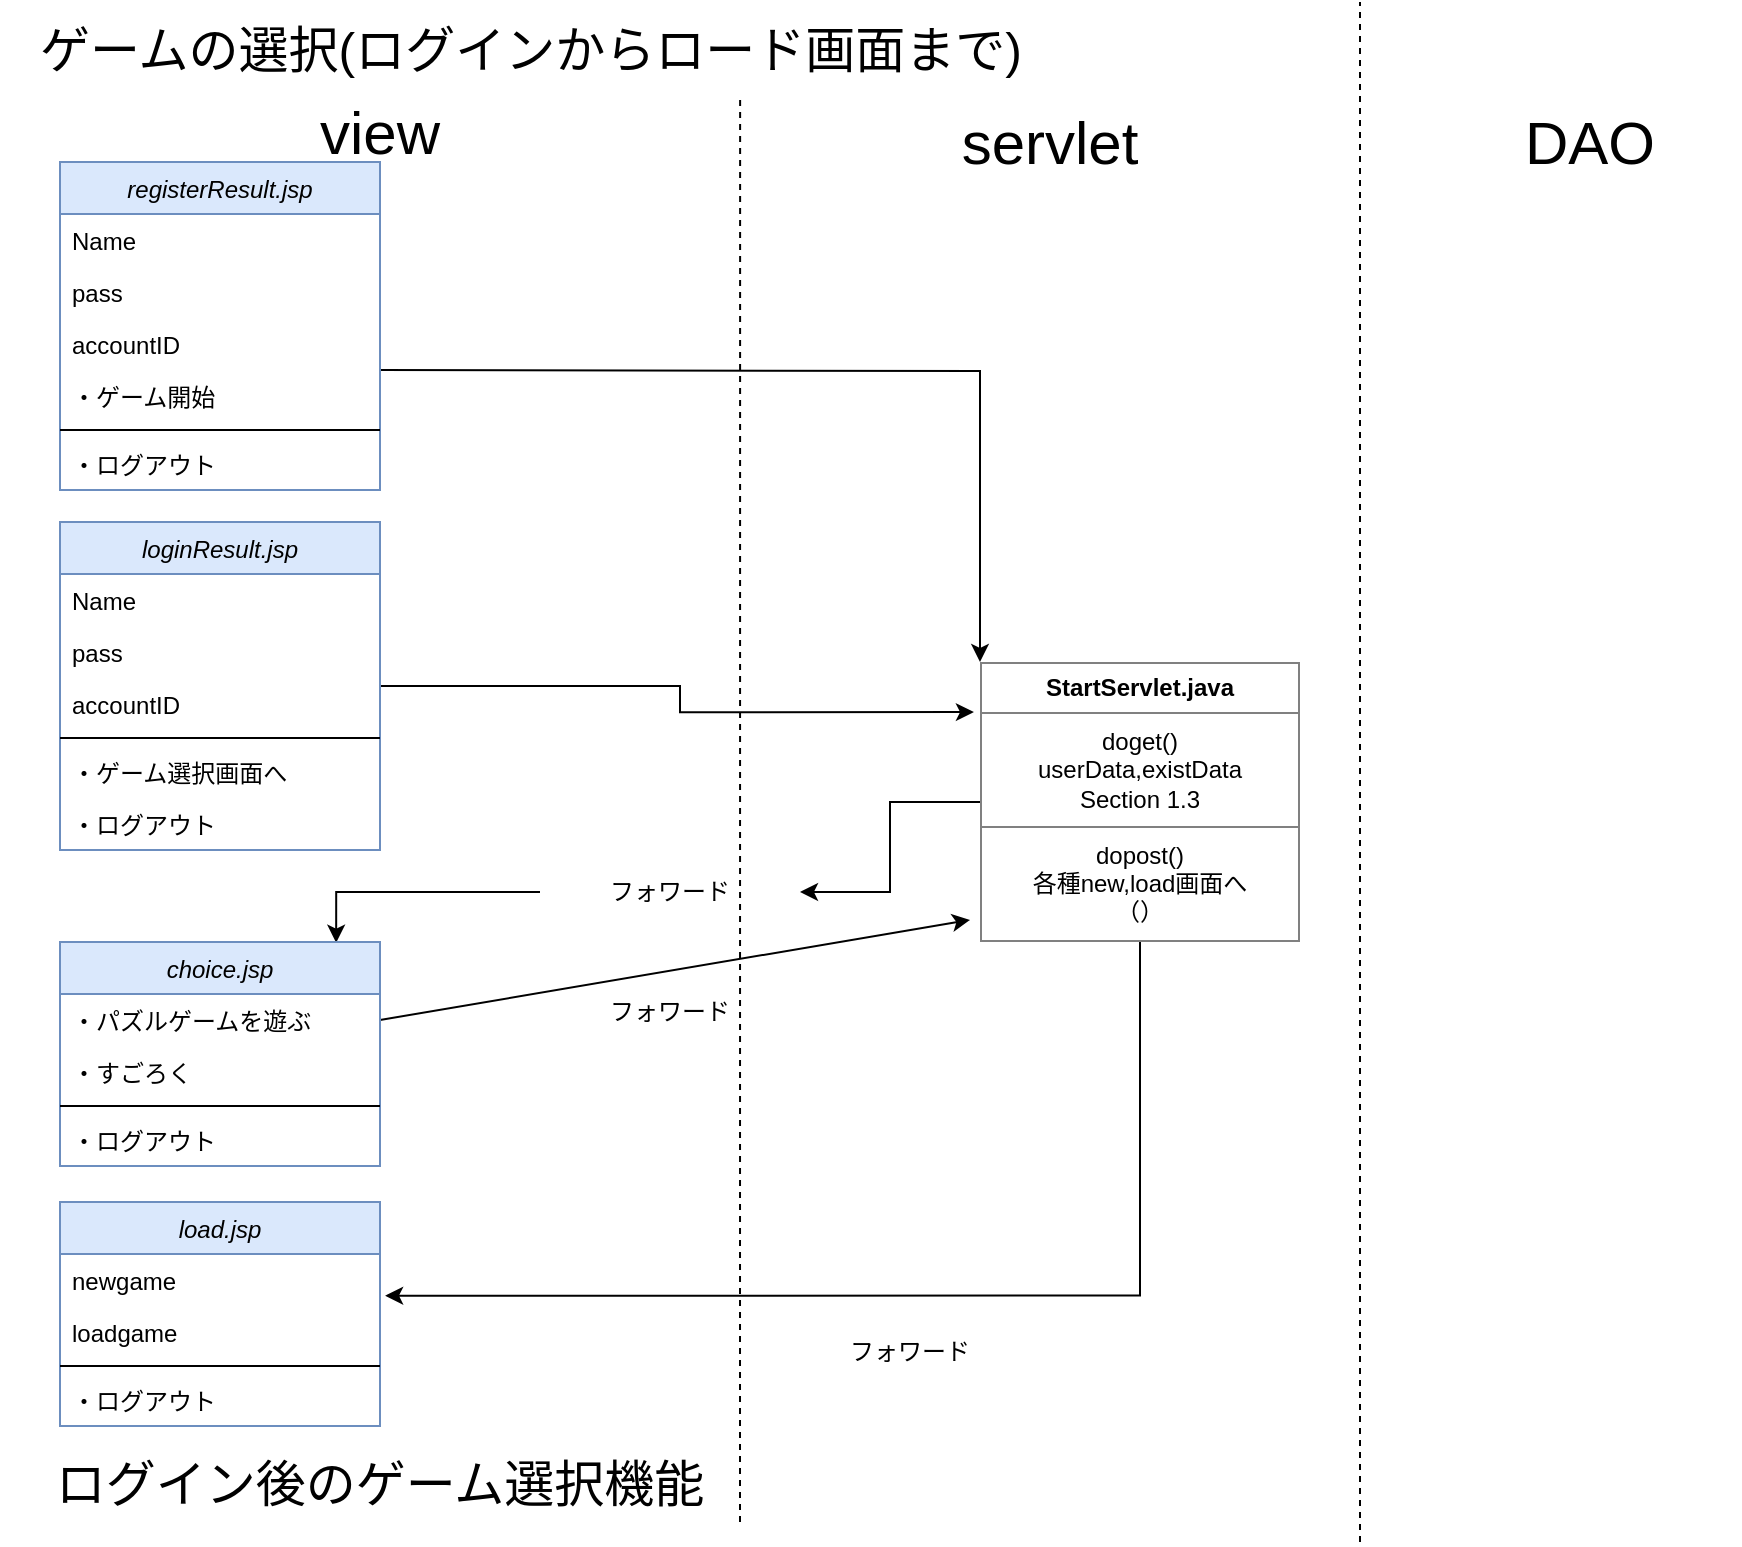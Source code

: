 <mxfile version="13.1.14" type="device"><diagram id="C5RBs43oDa-KdzZeNtuy" name="Page-1"><mxGraphModel dx="868" dy="433" grid="1" gridSize="10" guides="0" tooltips="1" connect="1" arrows="1" fold="1" page="1" pageScale="1" pageWidth="1169" pageHeight="827" math="0" shadow="0"><root><mxCell id="WIyWlLk6GJQsqaUBKTNV-0"/><mxCell id="WIyWlLk6GJQsqaUBKTNV-1" parent="WIyWlLk6GJQsqaUBKTNV-0"/><mxCell id="K_6y-rLTkG4mdFtcxNv3-5" value="" style="endArrow=none;dashed=1;html=1;entryX=0.706;entryY=1.075;entryDx=0;entryDy=0;entryPerimeter=0;" parent="WIyWlLk6GJQsqaUBKTNV-1" edge="1" target="ga_BFZHGVVItrA5AGfJ5-0"><mxGeometry width="50" height="50" relative="1" as="geometry"><mxPoint x="400" y="800" as="sourcePoint"/><mxPoint x="400" y="20" as="targetPoint"/></mxGeometry></mxCell><mxCell id="K_6y-rLTkG4mdFtcxNv3-31" value="&lt;font style=&quot;font-size: 30px&quot;&gt;view&lt;/font&gt;" style="text;html=1;strokeColor=none;fillColor=none;align=center;verticalAlign=middle;whiteSpace=wrap;rounded=0;" parent="WIyWlLk6GJQsqaUBKTNV-1" vertex="1"><mxGeometry x="140" y="70" width="160" height="70" as="geometry"/></mxCell><mxCell id="92dlDrU6MKoZsF2RCK_R-5" style="edgeStyle=orthogonalEdgeStyle;rounded=0;orthogonalLoop=1;jettySize=auto;html=1;entryX=0.863;entryY=0.003;entryDx=0;entryDy=0;entryPerimeter=0;" parent="WIyWlLk6GJQsqaUBKTNV-1" source="3LCLtkNB8gwrGJbwyr3Z-66" target="3LCLtkNB8gwrGJbwyr3Z-50" edge="1"><mxGeometry relative="1" as="geometry"/></mxCell><mxCell id="3LCLtkNB8gwrGJbwyr3Z-66" value="フォワード" style="text;html=1;strokeColor=none;fillColor=none;align=center;verticalAlign=middle;whiteSpace=wrap;rounded=0;" parent="WIyWlLk6GJQsqaUBKTNV-1" vertex="1"><mxGeometry x="300" y="470" width="130" height="30" as="geometry"/></mxCell><mxCell id="3LCLtkNB8gwrGJbwyr3Z-90" style="edgeStyle=orthogonalEdgeStyle;rounded=0;orthogonalLoop=1;jettySize=auto;html=1;exitX=1;exitY=0.25;exitDx=0;exitDy=0;entryX=0;entryY=0;entryDx=0;entryDy=0;" parent="WIyWlLk6GJQsqaUBKTNV-1" target="3LCLtkNB8gwrGJbwyr3Z-92" edge="1"><mxGeometry relative="1" as="geometry"><mxPoint x="220" y="224" as="sourcePoint"/></mxGeometry></mxCell><mxCell id="3LCLtkNB8gwrGJbwyr3Z-91" value="&lt;font style=&quot;font-size: 30px&quot;&gt;servlet&lt;/font&gt;" style="text;html=1;strokeColor=none;fillColor=none;align=center;verticalAlign=middle;whiteSpace=wrap;rounded=0;" parent="WIyWlLk6GJQsqaUBKTNV-1" vertex="1"><mxGeometry x="480" y="70" width="150" height="80" as="geometry"/></mxCell><mxCell id="92dlDrU6MKoZsF2RCK_R-6" style="edgeStyle=orthogonalEdgeStyle;rounded=0;orthogonalLoop=1;jettySize=auto;html=1;entryX=1;entryY=0.5;entryDx=0;entryDy=0;" parent="WIyWlLk6GJQsqaUBKTNV-1" source="3LCLtkNB8gwrGJbwyr3Z-92" target="3LCLtkNB8gwrGJbwyr3Z-66" edge="1"><mxGeometry relative="1" as="geometry"/></mxCell><mxCell id="92dlDrU6MKoZsF2RCK_R-16" style="edgeStyle=orthogonalEdgeStyle;rounded=0;orthogonalLoop=1;jettySize=auto;html=1;entryX=1.016;entryY=0.801;entryDx=0;entryDy=0;entryPerimeter=0;" parent="WIyWlLk6GJQsqaUBKTNV-1" source="3LCLtkNB8gwrGJbwyr3Z-92" target="92dlDrU6MKoZsF2RCK_R-13" edge="1"><mxGeometry relative="1" as="geometry"/></mxCell><mxCell id="3LCLtkNB8gwrGJbwyr3Z-92" value="&lt;table border=&quot;1&quot; width=&quot;100%&quot; cellpadding=&quot;4&quot; style=&quot;width: 100% ; height: 100% ; border-collapse: collapse&quot;&gt;&lt;tbody&gt;&lt;tr&gt;&lt;th align=&quot;center&quot;&gt;StartServlet.java&lt;/th&gt;&lt;/tr&gt;&lt;tr&gt;&lt;td align=&quot;center&quot;&gt;doget()&lt;br&gt;userData,existData&lt;br&gt;Section 1.3&lt;/td&gt;&lt;/tr&gt;&lt;tr&gt;&lt;td align=&quot;center&quot;&gt;dopost()&lt;br&gt;各種new,load画面へ&lt;br&gt;（）&lt;/td&gt;&lt;/tr&gt;&lt;/tbody&gt;&lt;/table&gt;" style="text;html=1;strokeColor=none;fillColor=none;overflow=fill;" parent="WIyWlLk6GJQsqaUBKTNV-1" vertex="1"><mxGeometry x="520" y="370" width="160" height="140" as="geometry"/></mxCell><mxCell id="3LCLtkNB8gwrGJbwyr3Z-93" style="edgeStyle=orthogonalEdgeStyle;rounded=0;orthogonalLoop=1;jettySize=auto;html=1;entryX=-0.019;entryY=0.179;entryDx=0;entryDy=0;entryPerimeter=0;" parent="WIyWlLk6GJQsqaUBKTNV-1" source="3LCLtkNB8gwrGJbwyr3Z-94" target="3LCLtkNB8gwrGJbwyr3Z-92" edge="1"><mxGeometry relative="1" as="geometry"/></mxCell><mxCell id="K_6y-rLTkG4mdFtcxNv3-24" value="registerResult.jsp" style="swimlane;fontStyle=2;align=center;verticalAlign=top;childLayout=stackLayout;horizontal=1;startSize=26;horizontalStack=0;resizeParent=1;resizeLast=0;collapsible=1;marginBottom=0;rounded=0;shadow=0;strokeWidth=1;fillColor=#dae8fc;strokeColor=#6c8ebf;" parent="WIyWlLk6GJQsqaUBKTNV-1" vertex="1"><mxGeometry x="60" y="120" width="160" height="164" as="geometry"><mxRectangle x="50" y="120" width="160" height="26" as="alternateBounds"/></mxGeometry></mxCell><mxCell id="K_6y-rLTkG4mdFtcxNv3-25" value="Name" style="text;align=left;verticalAlign=top;spacingLeft=4;spacingRight=4;overflow=hidden;rotatable=0;points=[[0,0.5],[1,0.5]];portConstraint=eastwest;" parent="K_6y-rLTkG4mdFtcxNv3-24" vertex="1"><mxGeometry y="26" width="160" height="26" as="geometry"/></mxCell><mxCell id="K_6y-rLTkG4mdFtcxNv3-26" value="pass" style="text;align=left;verticalAlign=top;spacingLeft=4;spacingRight=4;overflow=hidden;rotatable=0;points=[[0,0.5],[1,0.5]];portConstraint=eastwest;rounded=0;shadow=0;html=0;" parent="K_6y-rLTkG4mdFtcxNv3-24" vertex="1"><mxGeometry y="52" width="160" height="26" as="geometry"/></mxCell><mxCell id="K_6y-rLTkG4mdFtcxNv3-27" value="accountID" style="text;align=left;verticalAlign=top;spacingLeft=4;spacingRight=4;overflow=hidden;rotatable=0;points=[[0,0.5],[1,0.5]];portConstraint=eastwest;rounded=0;shadow=0;html=0;" parent="K_6y-rLTkG4mdFtcxNv3-24" vertex="1"><mxGeometry y="78" width="160" height="26" as="geometry"/></mxCell><mxCell id="K_6y-rLTkG4mdFtcxNv3-29" value="・ゲーム開始" style="text;align=left;verticalAlign=top;spacingLeft=4;spacingRight=4;overflow=hidden;rotatable=0;points=[[0,0.5],[1,0.5]];portConstraint=eastwest;" parent="K_6y-rLTkG4mdFtcxNv3-24" vertex="1"><mxGeometry y="104" width="160" height="26" as="geometry"/></mxCell><mxCell id="K_6y-rLTkG4mdFtcxNv3-28" value="" style="line;html=1;strokeWidth=1;align=left;verticalAlign=middle;spacingTop=-1;spacingLeft=3;spacingRight=3;rotatable=0;labelPosition=right;points=[];portConstraint=eastwest;" parent="K_6y-rLTkG4mdFtcxNv3-24" vertex="1"><mxGeometry y="130" width="160" height="8" as="geometry"/></mxCell><mxCell id="K_6y-rLTkG4mdFtcxNv3-30" value="・ログアウト" style="text;strokeColor=none;fillColor=none;spacingLeft=4;spacingRight=4;overflow=hidden;rotatable=0;points=[[0,0.5],[1,0.5]];portConstraint=eastwest;fontSize=12;" parent="K_6y-rLTkG4mdFtcxNv3-24" vertex="1"><mxGeometry y="138" width="160" height="26" as="geometry"/></mxCell><mxCell id="92dlDrU6MKoZsF2RCK_R-1" value="&lt;font style=&quot;font-size: 25px&quot;&gt;ログイン後のゲーム選択機能&lt;/font&gt;" style="text;html=1;strokeColor=none;fillColor=none;align=center;verticalAlign=middle;whiteSpace=wrap;rounded=0;" parent="WIyWlLk6GJQsqaUBKTNV-1" vertex="1"><mxGeometry x="30" y="750" width="380" height="60" as="geometry"/></mxCell><mxCell id="92dlDrU6MKoZsF2RCK_R-3" value="&lt;font style=&quot;font-size: 30px&quot;&gt;DAO&lt;/font&gt;" style="text;html=1;strokeColor=none;fillColor=none;align=center;verticalAlign=middle;whiteSpace=wrap;rounded=0;" parent="WIyWlLk6GJQsqaUBKTNV-1" vertex="1"><mxGeometry x="750" y="70" width="150" height="80" as="geometry"/></mxCell><mxCell id="92dlDrU6MKoZsF2RCK_R-7" value="" style="endArrow=none;dashed=1;html=1;" parent="WIyWlLk6GJQsqaUBKTNV-1" edge="1"><mxGeometry width="50" height="50" relative="1" as="geometry"><mxPoint x="710.0" y="810" as="sourcePoint"/><mxPoint x="710" y="40" as="targetPoint"/></mxGeometry></mxCell><mxCell id="92dlDrU6MKoZsF2RCK_R-9" value="" style="endArrow=classic;html=1;entryX=-0.031;entryY=0.921;entryDx=0;entryDy=0;entryPerimeter=0;exitX=1;exitY=0.5;exitDx=0;exitDy=0;" parent="WIyWlLk6GJQsqaUBKTNV-1" source="3LCLtkNB8gwrGJbwyr3Z-52" target="3LCLtkNB8gwrGJbwyr3Z-92" edge="1"><mxGeometry width="50" height="50" relative="1" as="geometry"><mxPoint x="420" y="570" as="sourcePoint"/><mxPoint x="470" y="520" as="targetPoint"/></mxGeometry></mxCell><mxCell id="92dlDrU6MKoZsF2RCK_R-10" value="フォワード" style="text;html=1;strokeColor=none;fillColor=none;align=center;verticalAlign=middle;whiteSpace=wrap;rounded=0;" parent="WIyWlLk6GJQsqaUBKTNV-1" vertex="1"><mxGeometry x="300" y="530" width="130" height="30" as="geometry"/></mxCell><mxCell id="92dlDrU6MKoZsF2RCK_R-19" value="フォワード" style="text;html=1;strokeColor=none;fillColor=none;align=center;verticalAlign=middle;whiteSpace=wrap;rounded=0;" parent="WIyWlLk6GJQsqaUBKTNV-1" vertex="1"><mxGeometry x="420" y="700" width="130" height="30" as="geometry"/></mxCell><mxCell id="3LCLtkNB8gwrGJbwyr3Z-94" value="loginResult.jsp" style="swimlane;fontStyle=2;align=center;verticalAlign=top;childLayout=stackLayout;horizontal=1;startSize=26;horizontalStack=0;resizeParent=1;resizeLast=0;collapsible=1;marginBottom=0;rounded=0;shadow=0;strokeWidth=1;fillColor=#dae8fc;strokeColor=#6c8ebf;" parent="WIyWlLk6GJQsqaUBKTNV-1" vertex="1"><mxGeometry x="60" y="300" width="160" height="164" as="geometry"><mxRectangle x="20" y="380" width="160" height="26" as="alternateBounds"/></mxGeometry></mxCell><mxCell id="3LCLtkNB8gwrGJbwyr3Z-95" value="Name" style="text;align=left;verticalAlign=top;spacingLeft=4;spacingRight=4;overflow=hidden;rotatable=0;points=[[0,0.5],[1,0.5]];portConstraint=eastwest;" parent="3LCLtkNB8gwrGJbwyr3Z-94" vertex="1"><mxGeometry y="26" width="160" height="26" as="geometry"/></mxCell><mxCell id="3LCLtkNB8gwrGJbwyr3Z-96" value="pass" style="text;align=left;verticalAlign=top;spacingLeft=4;spacingRight=4;overflow=hidden;rotatable=0;points=[[0,0.5],[1,0.5]];portConstraint=eastwest;rounded=0;shadow=0;html=0;" parent="3LCLtkNB8gwrGJbwyr3Z-94" vertex="1"><mxGeometry y="52" width="160" height="26" as="geometry"/></mxCell><mxCell id="3LCLtkNB8gwrGJbwyr3Z-97" value="accountID" style="text;align=left;verticalAlign=top;spacingLeft=4;spacingRight=4;overflow=hidden;rotatable=0;points=[[0,0.5],[1,0.5]];portConstraint=eastwest;rounded=0;shadow=0;html=0;" parent="3LCLtkNB8gwrGJbwyr3Z-94" vertex="1"><mxGeometry y="78" width="160" height="26" as="geometry"/></mxCell><mxCell id="3LCLtkNB8gwrGJbwyr3Z-98" value="" style="line;html=1;strokeWidth=1;align=left;verticalAlign=middle;spacingTop=-1;spacingLeft=3;spacingRight=3;rotatable=0;labelPosition=right;points=[];portConstraint=eastwest;" parent="3LCLtkNB8gwrGJbwyr3Z-94" vertex="1"><mxGeometry y="104" width="160" height="8" as="geometry"/></mxCell><mxCell id="3LCLtkNB8gwrGJbwyr3Z-99" value="・ゲーム選択画面へ" style="text;align=left;verticalAlign=top;spacingLeft=4;spacingRight=4;overflow=hidden;rotatable=0;points=[[0,0.5],[1,0.5]];portConstraint=eastwest;" parent="3LCLtkNB8gwrGJbwyr3Z-94" vertex="1"><mxGeometry y="112" width="160" height="26" as="geometry"/></mxCell><mxCell id="3LCLtkNB8gwrGJbwyr3Z-100" value="・ログアウト" style="text;strokeColor=none;fillColor=none;spacingLeft=4;spacingRight=4;overflow=hidden;rotatable=0;points=[[0,0.5],[1,0.5]];portConstraint=eastwest;fontSize=12;" parent="3LCLtkNB8gwrGJbwyr3Z-94" vertex="1"><mxGeometry y="138" width="160" height="26" as="geometry"/></mxCell><mxCell id="3LCLtkNB8gwrGJbwyr3Z-50" value="choice.jsp" style="swimlane;fontStyle=2;align=center;verticalAlign=top;childLayout=stackLayout;horizontal=1;startSize=26;horizontalStack=0;resizeParent=1;resizeLast=0;collapsible=1;marginBottom=0;rounded=0;shadow=0;strokeWidth=1;fillColor=#dae8fc;strokeColor=#6c8ebf;" parent="WIyWlLk6GJQsqaUBKTNV-1" vertex="1"><mxGeometry x="60" y="510" width="160" height="112" as="geometry"><mxRectangle x="40" y="390" width="160" height="26" as="alternateBounds"/></mxGeometry></mxCell><mxCell id="3LCLtkNB8gwrGJbwyr3Z-52" value="・パズルゲームを遊ぶ" style="text;align=left;verticalAlign=top;spacingLeft=4;spacingRight=4;overflow=hidden;rotatable=0;points=[[0,0.5],[1,0.5]];portConstraint=eastwest;rounded=0;shadow=0;html=0;" parent="3LCLtkNB8gwrGJbwyr3Z-50" vertex="1"><mxGeometry y="26" width="160" height="26" as="geometry"/></mxCell><mxCell id="92dlDrU6MKoZsF2RCK_R-17" value="・すごろく" style="text;align=left;verticalAlign=top;spacingLeft=4;spacingRight=4;overflow=hidden;rotatable=0;points=[[0,0.5],[1,0.5]];portConstraint=eastwest;rounded=0;shadow=0;html=0;" parent="3LCLtkNB8gwrGJbwyr3Z-50" vertex="1"><mxGeometry y="52" width="160" height="26" as="geometry"/></mxCell><mxCell id="3LCLtkNB8gwrGJbwyr3Z-54" value="" style="line;html=1;strokeWidth=1;align=left;verticalAlign=middle;spacingTop=-1;spacingLeft=3;spacingRight=3;rotatable=0;labelPosition=right;points=[];portConstraint=eastwest;" parent="3LCLtkNB8gwrGJbwyr3Z-50" vertex="1"><mxGeometry y="78" width="160" height="8" as="geometry"/></mxCell><mxCell id="3LCLtkNB8gwrGJbwyr3Z-56" value="・ログアウト" style="text;strokeColor=none;fillColor=none;spacingLeft=4;spacingRight=4;overflow=hidden;rotatable=0;points=[[0,0.5],[1,0.5]];portConstraint=eastwest;fontSize=12;" parent="3LCLtkNB8gwrGJbwyr3Z-50" vertex="1"><mxGeometry y="86" width="160" height="26" as="geometry"/></mxCell><mxCell id="92dlDrU6MKoZsF2RCK_R-12" value="load.jsp" style="swimlane;fontStyle=2;align=center;verticalAlign=top;childLayout=stackLayout;horizontal=1;startSize=26;horizontalStack=0;resizeParent=1;resizeLast=0;collapsible=1;marginBottom=0;rounded=0;shadow=0;strokeWidth=1;fillColor=#dae8fc;strokeColor=#6c8ebf;" parent="WIyWlLk6GJQsqaUBKTNV-1" vertex="1"><mxGeometry x="60" y="640" width="160" height="112" as="geometry"><mxRectangle x="40" y="390" width="160" height="26" as="alternateBounds"/></mxGeometry></mxCell><mxCell id="92dlDrU6MKoZsF2RCK_R-13" value="newgame" style="text;align=left;verticalAlign=top;spacingLeft=4;spacingRight=4;overflow=hidden;rotatable=0;points=[[0,0.5],[1,0.5]];portConstraint=eastwest;rounded=0;shadow=0;html=0;" parent="92dlDrU6MKoZsF2RCK_R-12" vertex="1"><mxGeometry y="26" width="160" height="26" as="geometry"/></mxCell><mxCell id="92dlDrU6MKoZsF2RCK_R-18" value="loadgame" style="text;align=left;verticalAlign=top;spacingLeft=4;spacingRight=4;overflow=hidden;rotatable=0;points=[[0,0.5],[1,0.5]];portConstraint=eastwest;rounded=0;shadow=0;html=0;" parent="92dlDrU6MKoZsF2RCK_R-12" vertex="1"><mxGeometry y="52" width="160" height="26" as="geometry"/></mxCell><mxCell id="92dlDrU6MKoZsF2RCK_R-14" value="" style="line;html=1;strokeWidth=1;align=left;verticalAlign=middle;spacingTop=-1;spacingLeft=3;spacingRight=3;rotatable=0;labelPosition=right;points=[];portConstraint=eastwest;" parent="92dlDrU6MKoZsF2RCK_R-12" vertex="1"><mxGeometry y="78" width="160" height="8" as="geometry"/></mxCell><mxCell id="92dlDrU6MKoZsF2RCK_R-15" value="・ログアウト" style="text;strokeColor=none;fillColor=none;spacingLeft=4;spacingRight=4;overflow=hidden;rotatable=0;points=[[0,0.5],[1,0.5]];portConstraint=eastwest;fontSize=12;" parent="92dlDrU6MKoZsF2RCK_R-12" vertex="1"><mxGeometry y="86" width="160" height="26" as="geometry"/></mxCell><mxCell id="ga_BFZHGVVItrA5AGfJ5-0" value="ゲームの選択(ログインからロード画面まで)" style="text;html=1;align=center;verticalAlign=middle;resizable=0;points=[];autosize=1;fontSize=25;" vertex="1" parent="WIyWlLk6GJQsqaUBKTNV-1"><mxGeometry x="40" y="43" width="510" height="40" as="geometry"/></mxCell></root></mxGraphModel></diagram></mxfile>